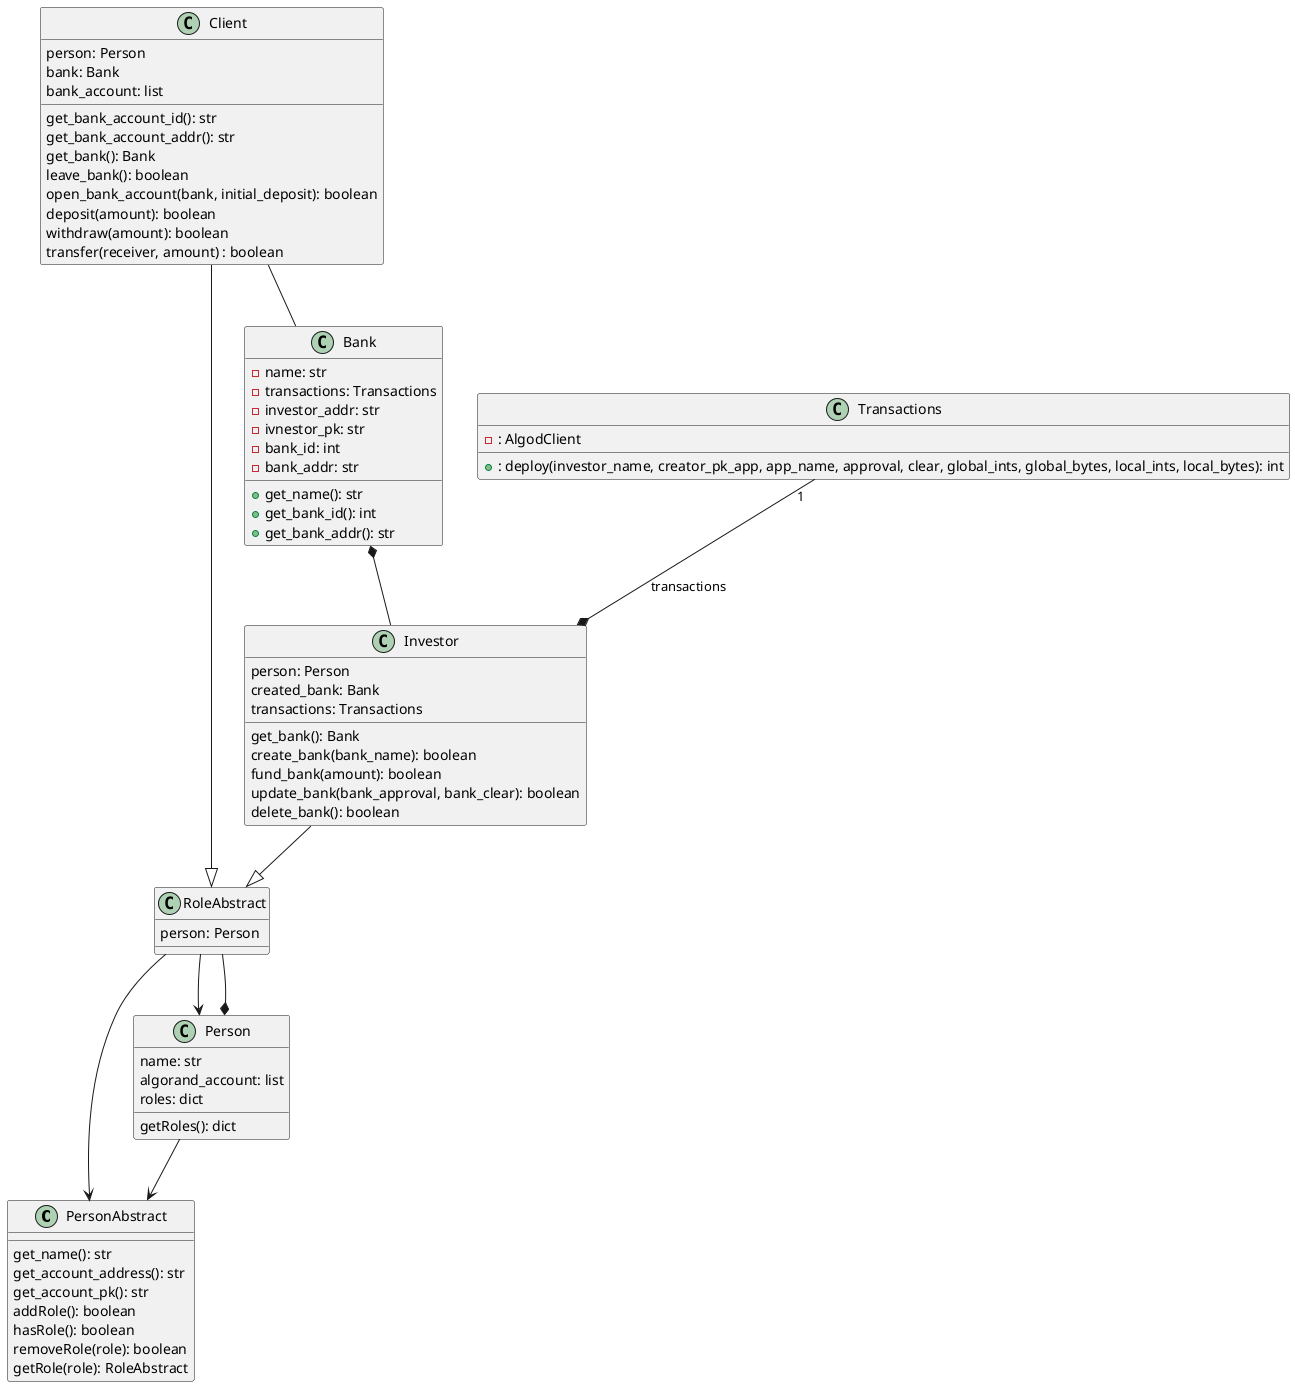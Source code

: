 @startuml
'''left to right direction'''

class PersonAbstract {
    {method} get_name(): str 
    {method} get_account_address(): str 
    {method} get_account_pk(): str 
    {method} addRole(): boolean
    {method} hasRole(): boolean 
    {method} removeRole(role): boolean 
    {method} getRole(role): RoleAbstract
}

class Person {
    {field} name: str 
    {field} algorand_account: list
    {field} roles: dict
    {method} getRoles(): dict
}

class RoleAbstract {
    {field} person: Person 
}

class Client {
    {field} person: Person 
    {field} bank: Bank 
    {field} bank_account: list 
    {method} get_bank_account_id(): str 
    {method} get_bank_account_addr(): str 
    {method} get_bank(): Bank 
    {method} leave_bank(): boolean 
    {method} open_bank_account(bank, initial_deposit): boolean
    {method} deposit(amount): boolean 
    {method} withdraw(amount): boolean 
    {method} transfer(receiver, amount) : boolean
} 

class Investor {
    {field} person: Person 
    {field} created_bank: Bank 
    {field} transactions: Transactions 

    {method} get_bank(): Bank 
    {method} create_bank(bank_name): boolean 
    {method} fund_bank(amount): boolean 
    {method} update_bank(bank_approval, bank_clear): boolean 
    {method} delete_bank(): boolean  

}


class Bank {
    -{field} name: str
    -{field} transactions: Transactions 
    -{field} investor_addr: str 
    -{field} ivnestor_pk: str 
    -{field} bank_id: int 
    -{field} bank_addr: str 
    +{method} get_name(): str 
    +{method} get_bank_id(): int 
    + {method} get_bank_addr(): str 
}

class Transactions {
    -{field}: AlgodClient 
    +{method}: deploy(investor_name, creator_pk_app, app_name, approval, clear, global_ints, global_bytes, local_ints, local_bytes): int
} 


Person --> PersonAbstract 
RoleAbstract --> PersonAbstract 
RoleAbstract --> Person 
RoleAbstract --* Person
Client --|> RoleAbstract
Investor --|> RoleAbstract
Client -- Bank 
Bank *-- Investor 
Transactions "1" --* Investor: transactions
@enduml
